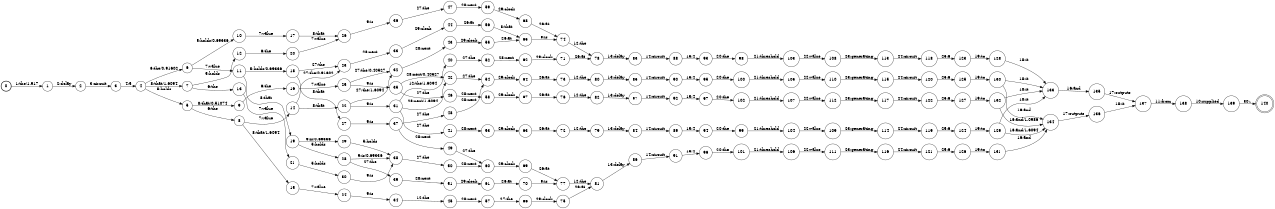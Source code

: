 digraph FST {
rankdir = LR;
size = "8.5,11";
label = "";
center = 1;
orientation = Portrait;
ranksep = "0.4";
nodesep = "0.25";
0 [label = "0", shape = circle, style = bold, fontsize = 14]
	0 -> 1 [label = "1:the/1.917", fontsize = 14];
1 [label = "1", shape = circle, style = solid, fontsize = 14]
	1 -> 2 [label = "2:delay", fontsize = 14];
2 [label = "2", shape = circle, style = solid, fontsize = 14]
	2 -> 3 [label = "3:circuit", fontsize = 14];
3 [label = "3", shape = circle, style = solid, fontsize = 14]
	3 -> 4 [label = "4:5", fontsize = 14];
4 [label = "4", shape = circle, style = solid, fontsize = 14]
	4 -> 6 [label = "6:the/0.91602", fontsize = 14];
	4 -> 5 [label = "5:holds", fontsize = 14];
	4 -> 7 [label = "8:that/1.6094", fontsize = 14];
5 [label = "5", shape = circle, style = solid, fontsize = 14]
	5 -> 8 [label = "6:the", fontsize = 14];
	5 -> 9 [label = "8:that/0.51074", fontsize = 14];
6 [label = "6", shape = circle, style = solid, fontsize = 14]
	6 -> 10 [label = "5:holds/0.69336", fontsize = 14];
	6 -> 11 [label = "7:value", fontsize = 14];
7 [label = "7", shape = circle, style = solid, fontsize = 14]
	7 -> 13 [label = "6:the", fontsize = 14];
	7 -> 12 [label = "5:holds", fontsize = 14];
8 [label = "8", shape = circle, style = solid, fontsize = 14]
	8 -> 14 [label = "7:value", fontsize = 14];
	8 -> 15 [label = "8:that/1.6094", fontsize = 14];
9 [label = "9", shape = circle, style = solid, fontsize = 14]
	9 -> 16 [label = "6:the", fontsize = 14];
10 [label = "10", shape = circle, style = solid, fontsize = 14]
	10 -> 17 [label = "7:value", fontsize = 14];
11 [label = "11", shape = circle, style = solid, fontsize = 14]
	11 -> 18 [label = "5:holds/0.69336", fontsize = 14];
	11 -> 19 [label = "8:that", fontsize = 14];
12 [label = "12", shape = circle, style = solid, fontsize = 14]
	12 -> 20 [label = "6:the", fontsize = 14];
13 [label = "13", shape = circle, style = solid, fontsize = 14]
	13 -> 21 [label = "7:value", fontsize = 14];
14 [label = "14", shape = circle, style = solid, fontsize = 14]
	14 -> 23 [label = "27:the/0.91602", fontsize = 14];
	14 -> 22 [label = "8:that", fontsize = 14];
15 [label = "15", shape = circle, style = solid, fontsize = 14]
	15 -> 24 [label = "7:value", fontsize = 14];
16 [label = "16", shape = circle, style = solid, fontsize = 14]
	16 -> 25 [label = "7:value", fontsize = 14];
17 [label = "17", shape = circle, style = solid, fontsize = 14]
	17 -> 26 [label = "8:that", fontsize = 14];
18 [label = "18", shape = circle, style = solid, fontsize = 14]
	18 -> 23 [label = "27:the", fontsize = 14];
	18 -> 27 [label = "8:that", fontsize = 14];
19 [label = "19", shape = circle, style = solid, fontsize = 14]
	19 -> 28 [label = "5:holds", fontsize = 14];
	19 -> 29 [label = "9:is/0.69336", fontsize = 14];
20 [label = "20", shape = circle, style = solid, fontsize = 14]
	20 -> 26 [label = "7:value", fontsize = 14];
21 [label = "21", shape = circle, style = solid, fontsize = 14]
	21 -> 30 [label = "5:holds", fontsize = 14];
22 [label = "22", shape = circle, style = solid, fontsize = 14]
	22 -> 32 [label = "27:the/1.6094", fontsize = 14];
	22 -> 31 [label = "9:is", fontsize = 14];
23 [label = "23", shape = circle, style = solid, fontsize = 14]
	23 -> 33 [label = "28:next", fontsize = 14];
24 [label = "24", shape = circle, style = solid, fontsize = 14]
	24 -> 34 [label = "9:is", fontsize = 14];
25 [label = "25", shape = circle, style = solid, fontsize = 14]
	25 -> 32 [label = "27:the/0.40527", fontsize = 14];
	25 -> 35 [label = "9:is", fontsize = 14];
26 [label = "26", shape = circle, style = solid, fontsize = 14]
	26 -> 36 [label = "9:is", fontsize = 14];
27 [label = "27", shape = circle, style = solid, fontsize = 14]
	27 -> 37 [label = "9:is", fontsize = 14];
28 [label = "28", shape = circle, style = solid, fontsize = 14]
	28 -> 39 [label = "27:the", fontsize = 14];
	28 -> 38 [label = "9:is/0.69336", fontsize = 14];
29 [label = "29", shape = circle, style = solid, fontsize = 14]
	29 -> 38 [label = "5:holds", fontsize = 14];
30 [label = "30", shape = circle, style = solid, fontsize = 14]
	30 -> 38 [label = "9:is", fontsize = 14];
31 [label = "31", shape = circle, style = solid, fontsize = 14]
	31 -> 40 [label = "12:the/1.6094", fontsize = 14];
	31 -> 41 [label = "27:the", fontsize = 14];
	31 -> 42 [label = "28:next/1.6094", fontsize = 14];
32 [label = "32", shape = circle, style = solid, fontsize = 14]
	32 -> 43 [label = "28:next", fontsize = 14];
33 [label = "33", shape = circle, style = solid, fontsize = 14]
	33 -> 44 [label = "29:clock", fontsize = 14];
34 [label = "34", shape = circle, style = solid, fontsize = 14]
	34 -> 45 [label = "12:the", fontsize = 14];
35 [label = "35", shape = circle, style = solid, fontsize = 14]
	35 -> 46 [label = "27:the", fontsize = 14];
	35 -> 42 [label = "28:next/0.40527", fontsize = 14];
36 [label = "36", shape = circle, style = solid, fontsize = 14]
	36 -> 47 [label = "27:the", fontsize = 14];
37 [label = "37", shape = circle, style = solid, fontsize = 14]
	37 -> 48 [label = "27:the", fontsize = 14];
	37 -> 49 [label = "28:next", fontsize = 14];
38 [label = "38", shape = circle, style = solid, fontsize = 14]
	38 -> 50 [label = "27:the", fontsize = 14];
39 [label = "39", shape = circle, style = solid, fontsize = 14]
	39 -> 51 [label = "28:next", fontsize = 14];
40 [label = "40", shape = circle, style = solid, fontsize = 14]
	40 -> 52 [label = "27:the", fontsize = 14];
41 [label = "41", shape = circle, style = solid, fontsize = 14]
	41 -> 53 [label = "28:next", fontsize = 14];
42 [label = "42", shape = circle, style = solid, fontsize = 14]
	42 -> 54 [label = "27:the", fontsize = 14];
43 [label = "43", shape = circle, style = solid, fontsize = 14]
	43 -> 55 [label = "29:clock", fontsize = 14];
44 [label = "44", shape = circle, style = solid, fontsize = 14]
	44 -> 56 [label = "26:at", fontsize = 14];
45 [label = "45", shape = circle, style = solid, fontsize = 14]
	45 -> 57 [label = "28:next", fontsize = 14];
46 [label = "46", shape = circle, style = solid, fontsize = 14]
	46 -> 58 [label = "28:next", fontsize = 14];
47 [label = "47", shape = circle, style = solid, fontsize = 14]
	47 -> 59 [label = "28:next", fontsize = 14];
48 [label = "48", shape = circle, style = solid, fontsize = 14]
	48 -> 54 [label = "28:next", fontsize = 14];
49 [label = "49", shape = circle, style = solid, fontsize = 14]
	49 -> 60 [label = "27:the", fontsize = 14];
50 [label = "50", shape = circle, style = solid, fontsize = 14]
	50 -> 60 [label = "28:next", fontsize = 14];
51 [label = "51", shape = circle, style = solid, fontsize = 14]
	51 -> 61 [label = "29:clock", fontsize = 14];
52 [label = "52", shape = circle, style = solid, fontsize = 14]
	52 -> 62 [label = "28:next", fontsize = 14];
53 [label = "53", shape = circle, style = solid, fontsize = 14]
	53 -> 63 [label = "29:clock", fontsize = 14];
54 [label = "54", shape = circle, style = solid, fontsize = 14]
	54 -> 64 [label = "29:clock", fontsize = 14];
55 [label = "55", shape = circle, style = solid, fontsize = 14]
	55 -> 65 [label = "26:at", fontsize = 14];
56 [label = "56", shape = circle, style = solid, fontsize = 14]
	56 -> 65 [label = "8:that", fontsize = 14];
57 [label = "57", shape = circle, style = solid, fontsize = 14]
	57 -> 66 [label = "27:the", fontsize = 14];
58 [label = "58", shape = circle, style = solid, fontsize = 14]
	58 -> 67 [label = "29:clock", fontsize = 14];
59 [label = "59", shape = circle, style = solid, fontsize = 14]
	59 -> 68 [label = "29:clock", fontsize = 14];
60 [label = "60", shape = circle, style = solid, fontsize = 14]
	60 -> 69 [label = "29:clock", fontsize = 14];
61 [label = "61", shape = circle, style = solid, fontsize = 14]
	61 -> 70 [label = "26:at", fontsize = 14];
62 [label = "62", shape = circle, style = solid, fontsize = 14]
	62 -> 71 [label = "29:clock", fontsize = 14];
63 [label = "63", shape = circle, style = solid, fontsize = 14]
	63 -> 72 [label = "26:at", fontsize = 14];
64 [label = "64", shape = circle, style = solid, fontsize = 14]
	64 -> 73 [label = "26:at", fontsize = 14];
65 [label = "65", shape = circle, style = solid, fontsize = 14]
	65 -> 74 [label = "9:is", fontsize = 14];
66 [label = "66", shape = circle, style = solid, fontsize = 14]
	66 -> 75 [label = "29:clock", fontsize = 14];
67 [label = "67", shape = circle, style = solid, fontsize = 14]
	67 -> 76 [label = "26:at", fontsize = 14];
68 [label = "68", shape = circle, style = solid, fontsize = 14]
	68 -> 74 [label = "26:at", fontsize = 14];
69 [label = "69", shape = circle, style = solid, fontsize = 14]
	69 -> 77 [label = "26:at", fontsize = 14];
70 [label = "70", shape = circle, style = solid, fontsize = 14]
	70 -> 77 [label = "9:is", fontsize = 14];
71 [label = "71", shape = circle, style = solid, fontsize = 14]
	71 -> 78 [label = "26:at", fontsize = 14];
72 [label = "72", shape = circle, style = solid, fontsize = 14]
	72 -> 79 [label = "12:the", fontsize = 14];
73 [label = "73", shape = circle, style = solid, fontsize = 14]
	73 -> 80 [label = "12:the", fontsize = 14];
74 [label = "74", shape = circle, style = solid, fontsize = 14]
	74 -> 78 [label = "12:the", fontsize = 14];
75 [label = "75", shape = circle, style = solid, fontsize = 14]
	75 -> 81 [label = "26:at", fontsize = 14];
76 [label = "76", shape = circle, style = solid, fontsize = 14]
	76 -> 82 [label = "12:the", fontsize = 14];
77 [label = "77", shape = circle, style = solid, fontsize = 14]
	77 -> 81 [label = "12:the", fontsize = 14];
78 [label = "78", shape = circle, style = solid, fontsize = 14]
	78 -> 83 [label = "13:delay", fontsize = 14];
79 [label = "79", shape = circle, style = solid, fontsize = 14]
	79 -> 84 [label = "13:delay", fontsize = 14];
80 [label = "80", shape = circle, style = solid, fontsize = 14]
	80 -> 85 [label = "13:delay", fontsize = 14];
81 [label = "81", shape = circle, style = solid, fontsize = 14]
	81 -> 86 [label = "13:delay", fontsize = 14];
82 [label = "82", shape = circle, style = solid, fontsize = 14]
	82 -> 87 [label = "13:delay", fontsize = 14];
83 [label = "83", shape = circle, style = solid, fontsize = 14]
	83 -> 88 [label = "14:circuit", fontsize = 14];
84 [label = "84", shape = circle, style = solid, fontsize = 14]
	84 -> 89 [label = "14:circuit", fontsize = 14];
85 [label = "85", shape = circle, style = solid, fontsize = 14]
	85 -> 90 [label = "14:circuit", fontsize = 14];
86 [label = "86", shape = circle, style = solid, fontsize = 14]
	86 -> 91 [label = "14:circuit", fontsize = 14];
87 [label = "87", shape = circle, style = solid, fontsize = 14]
	87 -> 92 [label = "14:circuit", fontsize = 14];
88 [label = "88", shape = circle, style = solid, fontsize = 14]
	88 -> 93 [label = "15:4", fontsize = 14];
89 [label = "89", shape = circle, style = solid, fontsize = 14]
	89 -> 94 [label = "15:4", fontsize = 14];
90 [label = "90", shape = circle, style = solid, fontsize = 14]
	90 -> 95 [label = "15:4", fontsize = 14];
91 [label = "91", shape = circle, style = solid, fontsize = 14]
	91 -> 96 [label = "15:4", fontsize = 14];
92 [label = "92", shape = circle, style = solid, fontsize = 14]
	92 -> 97 [label = "15:4", fontsize = 14];
93 [label = "93", shape = circle, style = solid, fontsize = 14]
	93 -> 98 [label = "20:the", fontsize = 14];
94 [label = "94", shape = circle, style = solid, fontsize = 14]
	94 -> 99 [label = "20:the", fontsize = 14];
95 [label = "95", shape = circle, style = solid, fontsize = 14]
	95 -> 100 [label = "20:the", fontsize = 14];
96 [label = "96", shape = circle, style = solid, fontsize = 14]
	96 -> 101 [label = "20:the", fontsize = 14];
97 [label = "97", shape = circle, style = solid, fontsize = 14]
	97 -> 102 [label = "20:the", fontsize = 14];
98 [label = "98", shape = circle, style = solid, fontsize = 14]
	98 -> 103 [label = "21:threshold", fontsize = 14];
99 [label = "99", shape = circle, style = solid, fontsize = 14]
	99 -> 104 [label = "21:threshold", fontsize = 14];
100 [label = "100", shape = circle, style = solid, fontsize = 14]
	100 -> 105 [label = "21:threshold", fontsize = 14];
101 [label = "101", shape = circle, style = solid, fontsize = 14]
	101 -> 106 [label = "21:threshold", fontsize = 14];
102 [label = "102", shape = circle, style = solid, fontsize = 14]
	102 -> 107 [label = "21:threshold", fontsize = 14];
103 [label = "103", shape = circle, style = solid, fontsize = 14]
	103 -> 108 [label = "22:value", fontsize = 14];
104 [label = "104", shape = circle, style = solid, fontsize = 14]
	104 -> 109 [label = "22:value", fontsize = 14];
105 [label = "105", shape = circle, style = solid, fontsize = 14]
	105 -> 110 [label = "22:value", fontsize = 14];
106 [label = "106", shape = circle, style = solid, fontsize = 14]
	106 -> 111 [label = "22:value", fontsize = 14];
107 [label = "107", shape = circle, style = solid, fontsize = 14]
	107 -> 112 [label = "22:value", fontsize = 14];
108 [label = "108", shape = circle, style = solid, fontsize = 14]
	108 -> 113 [label = "23:generating", fontsize = 14];
109 [label = "109", shape = circle, style = solid, fontsize = 14]
	109 -> 114 [label = "23:generating", fontsize = 14];
110 [label = "110", shape = circle, style = solid, fontsize = 14]
	110 -> 115 [label = "23:generating", fontsize = 14];
111 [label = "111", shape = circle, style = solid, fontsize = 14]
	111 -> 116 [label = "23:generating", fontsize = 14];
112 [label = "112", shape = circle, style = solid, fontsize = 14]
	112 -> 117 [label = "23:generating", fontsize = 14];
113 [label = "113", shape = circle, style = solid, fontsize = 14]
	113 -> 118 [label = "24:circuit", fontsize = 14];
114 [label = "114", shape = circle, style = solid, fontsize = 14]
	114 -> 119 [label = "24:circuit", fontsize = 14];
115 [label = "115", shape = circle, style = solid, fontsize = 14]
	115 -> 120 [label = "24:circuit", fontsize = 14];
116 [label = "116", shape = circle, style = solid, fontsize = 14]
	116 -> 121 [label = "24:circuit", fontsize = 14];
117 [label = "117", shape = circle, style = solid, fontsize = 14]
	117 -> 122 [label = "24:circuit", fontsize = 14];
118 [label = "118", shape = circle, style = solid, fontsize = 14]
	118 -> 123 [label = "25:6", fontsize = 14];
119 [label = "119", shape = circle, style = solid, fontsize = 14]
	119 -> 124 [label = "25:6", fontsize = 14];
120 [label = "120", shape = circle, style = solid, fontsize = 14]
	120 -> 125 [label = "25:6", fontsize = 14];
121 [label = "121", shape = circle, style = solid, fontsize = 14]
	121 -> 126 [label = "25:6", fontsize = 14];
122 [label = "122", shape = circle, style = solid, fontsize = 14]
	122 -> 127 [label = "25:6", fontsize = 14];
123 [label = "123", shape = circle, style = solid, fontsize = 14]
	123 -> 128 [label = "19:to", fontsize = 14];
124 [label = "124", shape = circle, style = solid, fontsize = 14]
	124 -> 129 [label = "19:to", fontsize = 14];
125 [label = "125", shape = circle, style = solid, fontsize = 14]
	125 -> 130 [label = "19:to", fontsize = 14];
126 [label = "126", shape = circle, style = solid, fontsize = 14]
	126 -> 131 [label = "19:to", fontsize = 14];
127 [label = "127", shape = circle, style = solid, fontsize = 14]
	127 -> 132 [label = "19:to", fontsize = 14];
128 [label = "128", shape = circle, style = solid, fontsize = 14]
	128 -> 133 [label = "18:it", fontsize = 14];
129 [label = "129", shape = circle, style = solid, fontsize = 14]
	129 -> 134 [label = "16:and/1.6094", fontsize = 14];
	129 -> 133 [label = "18:it", fontsize = 14];
130 [label = "130", shape = circle, style = solid, fontsize = 14]
	130 -> 134 [label = "16:and", fontsize = 14];
	130 -> 133 [label = "18:it", fontsize = 14];
131 [label = "131", shape = circle, style = solid, fontsize = 14]
	131 -> 134 [label = "16:and", fontsize = 14];
132 [label = "132", shape = circle, style = solid, fontsize = 14]
	132 -> 134 [label = "16:and/1.0986", fontsize = 14];
	132 -> 133 [label = "18:it", fontsize = 14];
133 [label = "133", shape = circle, style = solid, fontsize = 14]
	133 -> 135 [label = "16:and", fontsize = 14];
134 [label = "134", shape = circle, style = solid, fontsize = 14]
	134 -> 136 [label = "17:outputs", fontsize = 14];
135 [label = "135", shape = circle, style = solid, fontsize = 14]
	135 -> 137 [label = "17:outputs", fontsize = 14];
136 [label = "136", shape = circle, style = solid, fontsize = 14]
	136 -> 137 [label = "18:it", fontsize = 14];
137 [label = "137", shape = circle, style = solid, fontsize = 14]
	137 -> 138 [label = "11:from", fontsize = 14];
138 [label = "138", shape = circle, style = solid, fontsize = 14]
	138 -> 139 [label = "10:supplied", fontsize = 14];
139 [label = "139", shape = circle, style = solid, fontsize = 14]
	139 -> 140 [label = "30:.", fontsize = 14];
140 [label = "140", shape = doublecircle, style = solid, fontsize = 14]
}
